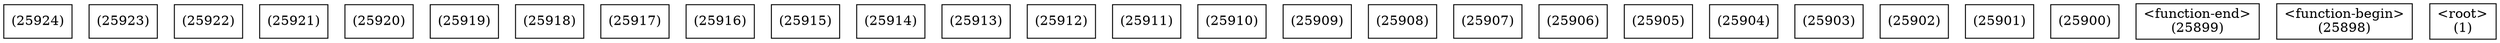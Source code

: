 digraph graphname {
n25924 [shape=box,label="(25924)"];
n25923 [shape=box,label="(25923)"];
n25922 [shape=box,label="(25922)"];
n25921 [shape=box,label="(25921)"];
n25920 [shape=box,label="(25920)"];
n25919 [shape=box,label="(25919)"];
n25918 [shape=box,label="(25918)"];
n25917 [shape=box,label="(25917)"];
n25916 [shape=box,label="(25916)"];
n25915 [shape=box,label="(25915)"];
n25914 [shape=box,label="(25914)"];
n25913 [shape=box,label="(25913)"];
n25912 [shape=box,label="(25912)"];
n25911 [shape=box,label="(25911)"];
n25910 [shape=box,label="(25910)"];
n25909 [shape=box,label="(25909)"];
n25908 [shape=box,label="(25908)"];
n25907 [shape=box,label="(25907)"];
n25906 [shape=box,label="(25906)"];
n25905 [shape=box,label="(25905)"];
n25904 [shape=box,label="(25904)"];
n25903 [shape=box,label="(25903)"];
n25902 [shape=box,label="(25902)"];
n25901 [shape=box,label="(25901)"];
n25900 [shape=box,label="(25900)"];
n25899 [shape=box,label="<function-end>
(25899)"];
n25898 [shape=box,label="<function-begin>
(25898)"];
n1 [shape=box,label="<root>
(1)"];
}
